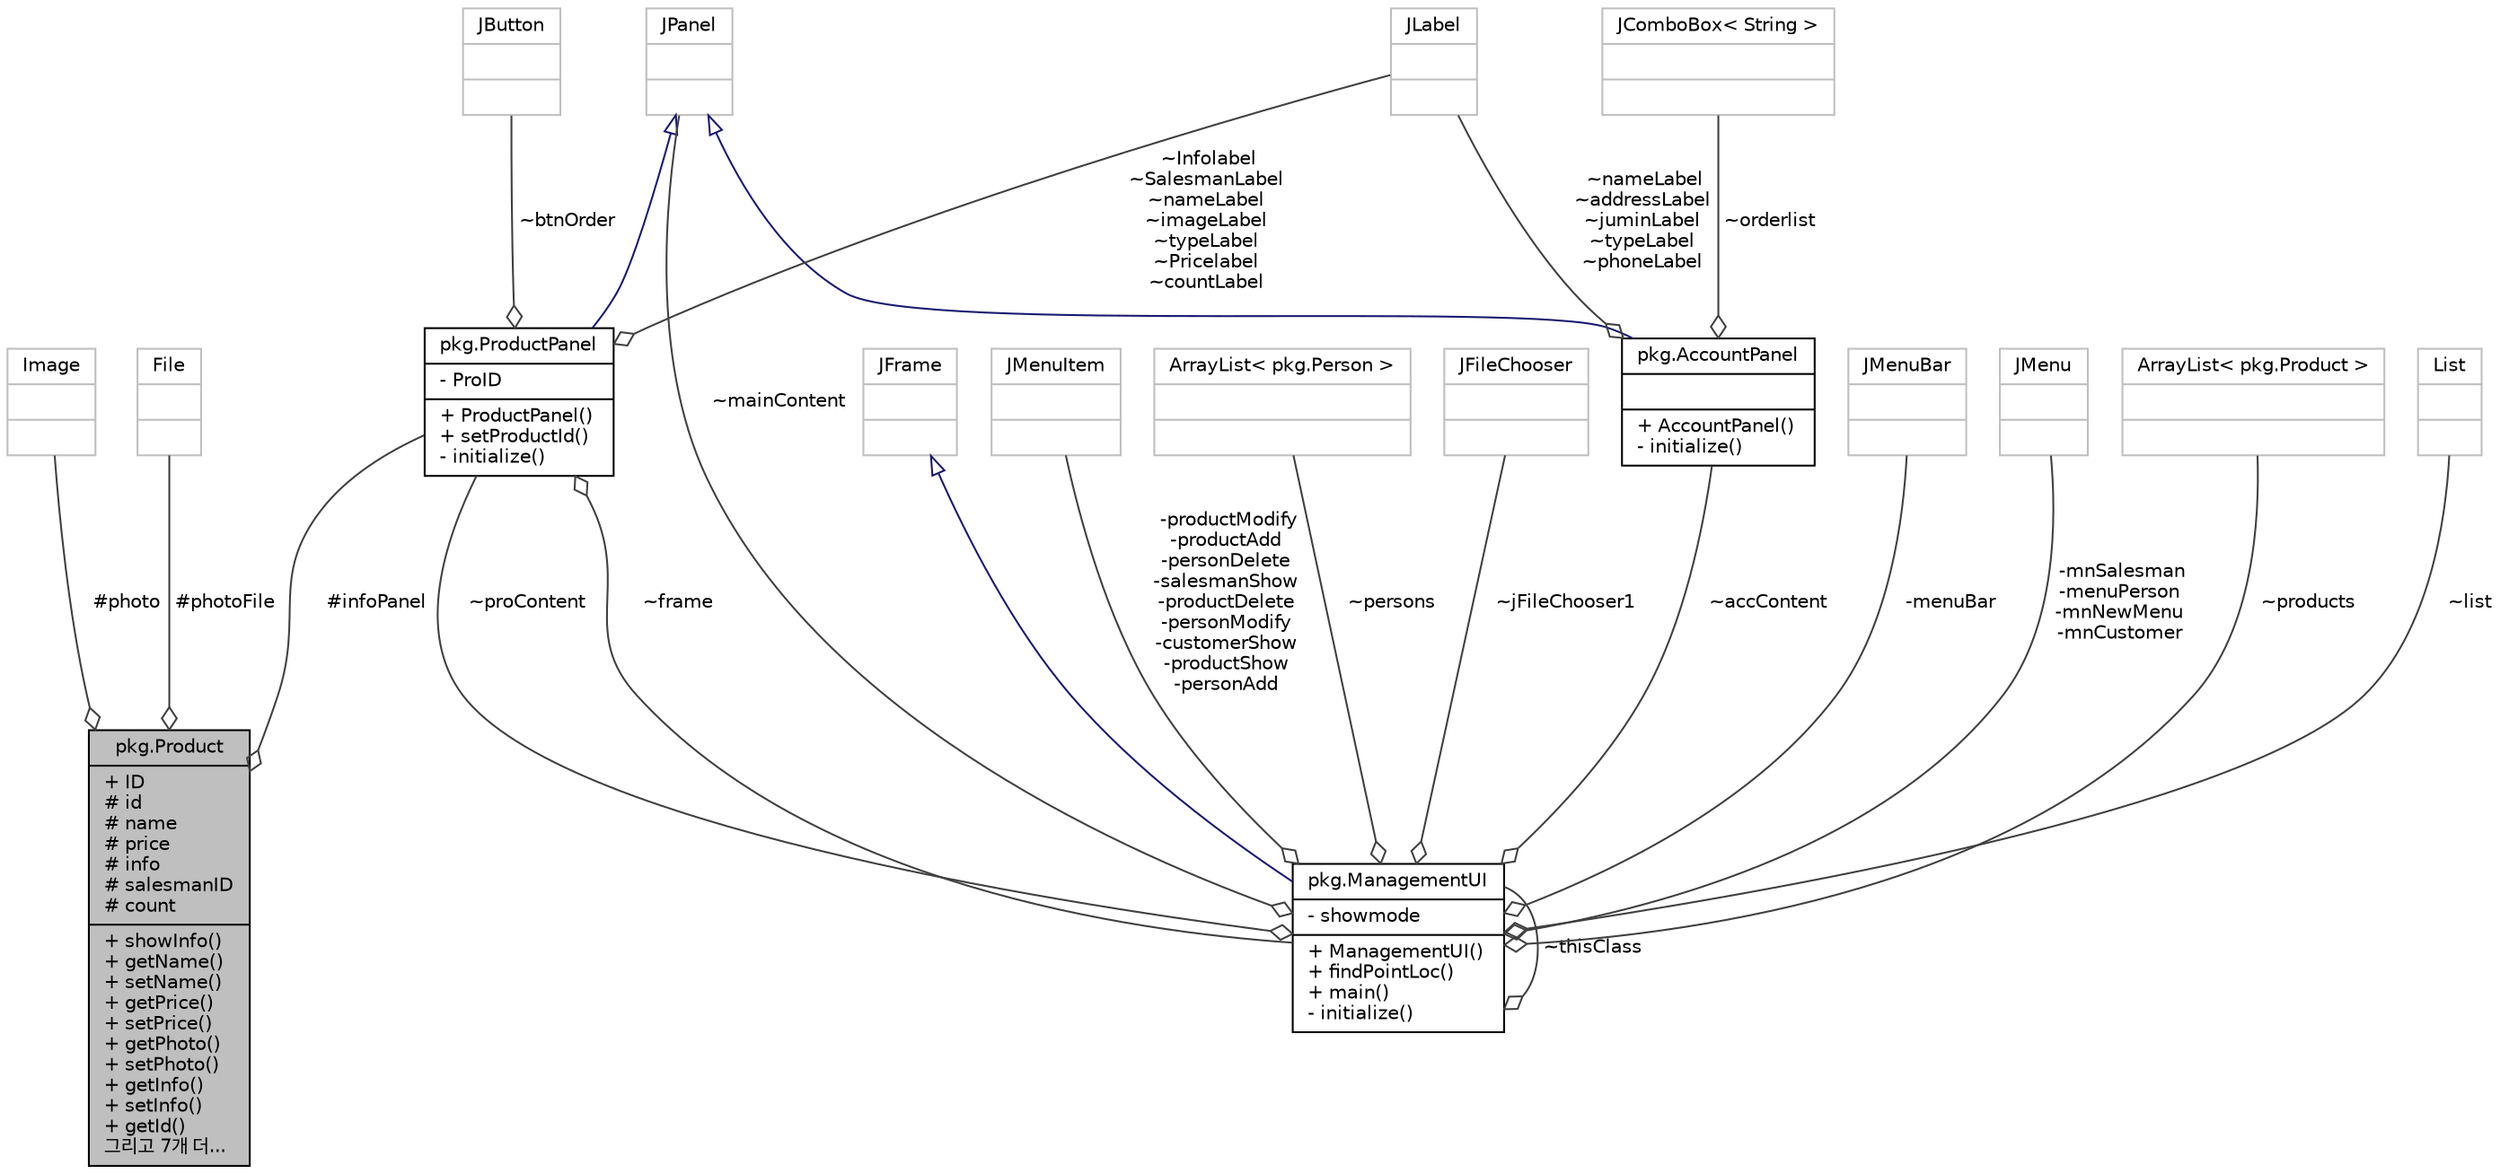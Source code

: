 digraph "pkg.Product"
{
  edge [fontname="Helvetica",fontsize="10",labelfontname="Helvetica",labelfontsize="10"];
  node [fontname="Helvetica",fontsize="10",shape=record];
  Node1 [label="{pkg.Product\n|+ ID\l# id\l# name\l# price\l# info\l# salesmanID\l# count\l|+ showInfo()\l+ getName()\l+ setName()\l+ getPrice()\l+ setPrice()\l+ getPhoto()\l+ setPhoto()\l+ getInfo()\l+ setInfo()\l+ getId()\l그리고 7개 더...\l}",height=0.2,width=0.4,color="black", fillcolor="grey75", style="filled", fontcolor="black"];
  Node2 -> Node1 [color="grey25",fontsize="10",style="solid",label=" #infoPanel" ,arrowhead="odiamond",fontname="Helvetica"];
  Node2 [label="{pkg.ProductPanel\n|- ProID\l|+ ProductPanel()\l+ setProductId()\l- initialize()\l}",height=0.2,width=0.4,color="black", fillcolor="white", style="filled",URL="$classpkg_1_1_product_panel.html",tooltip="상품 정보를 띄울 때 사용되는 JPanel "];
  Node3 -> Node2 [dir="back",color="midnightblue",fontsize="10",style="solid",arrowtail="onormal",fontname="Helvetica"];
  Node3 [label="{JPanel\n||}",height=0.2,width=0.4,color="grey75", fillcolor="white", style="filled"];
  Node4 -> Node2 [color="grey25",fontsize="10",style="solid",label=" ~btnOrder" ,arrowhead="odiamond",fontname="Helvetica"];
  Node4 [label="{JButton\n||}",height=0.2,width=0.4,color="grey75", fillcolor="white", style="filled"];
  Node5 -> Node2 [color="grey25",fontsize="10",style="solid",label=" ~Infolabel\n~SalesmanLabel\n~nameLabel\n~imageLabel\n~typeLabel\n~Pricelabel\n~countLabel" ,arrowhead="odiamond",fontname="Helvetica"];
  Node5 [label="{JLabel\n||}",height=0.2,width=0.4,color="grey75", fillcolor="white", style="filled"];
  Node6 -> Node2 [color="grey25",fontsize="10",style="solid",label=" ~frame" ,arrowhead="odiamond",fontname="Helvetica"];
  Node6 [label="{pkg.ManagementUI\n|- showmode\l|+ ManagementUI()\l+ findPointLoc()\l+ main()\l- initialize()\l}",height=0.2,width=0.4,color="black", fillcolor="white", style="filled",URL="$classpkg_1_1_management_u_i.html",tooltip="상품 관리 프로그램 UI 클래스 "];
  Node7 -> Node6 [dir="back",color="midnightblue",fontsize="10",style="solid",arrowtail="onormal",fontname="Helvetica"];
  Node7 [label="{JFrame\n||}",height=0.2,width=0.4,color="grey75", fillcolor="white", style="filled"];
  Node8 -> Node6 [color="grey25",fontsize="10",style="solid",label=" -productModify\n-productAdd\n-personDelete\n-salesmanShow\n-productDelete\n-personModify\n-customerShow\n-productShow\n-personAdd" ,arrowhead="odiamond",fontname="Helvetica"];
  Node8 [label="{JMenuItem\n||}",height=0.2,width=0.4,color="grey75", fillcolor="white", style="filled"];
  Node9 -> Node6 [color="grey25",fontsize="10",style="solid",label=" ~persons" ,arrowhead="odiamond",fontname="Helvetica"];
  Node9 [label="{ArrayList\< pkg.Person \>\n||}",height=0.2,width=0.4,color="grey75", fillcolor="white", style="filled"];
  Node10 -> Node6 [color="grey25",fontsize="10",style="solid",label=" ~jFileChooser1" ,arrowhead="odiamond",fontname="Helvetica"];
  Node10 [label="{JFileChooser\n||}",height=0.2,width=0.4,color="grey75", fillcolor="white", style="filled"];
  Node11 -> Node6 [color="grey25",fontsize="10",style="solid",label=" ~accContent" ,arrowhead="odiamond",fontname="Helvetica"];
  Node11 [label="{pkg.AccountPanel\n||+ AccountPanel()\l- initialize()\l}",height=0.2,width=0.4,color="black", fillcolor="white", style="filled",URL="$classpkg_1_1_account_panel.html",tooltip="Customer 또는 Salesman 계정을 띄울 때 사용되는 JPanel. "];
  Node3 -> Node11 [dir="back",color="midnightblue",fontsize="10",style="solid",arrowtail="onormal",fontname="Helvetica"];
  Node12 -> Node11 [color="grey25",fontsize="10",style="solid",label=" ~orderlist" ,arrowhead="odiamond",fontname="Helvetica"];
  Node12 [label="{JComboBox\< String \>\n||}",height=0.2,width=0.4,color="grey75", fillcolor="white", style="filled"];
  Node5 -> Node11 [color="grey25",fontsize="10",style="solid",label=" ~nameLabel\n~addressLabel\n~juminLabel\n~typeLabel\n~phoneLabel" ,arrowhead="odiamond",fontname="Helvetica"];
  Node2 -> Node6 [color="grey25",fontsize="10",style="solid",label=" ~proContent" ,arrowhead="odiamond",fontname="Helvetica"];
  Node13 -> Node6 [color="grey25",fontsize="10",style="solid",label=" -menuBar" ,arrowhead="odiamond",fontname="Helvetica"];
  Node13 [label="{JMenuBar\n||}",height=0.2,width=0.4,color="grey75", fillcolor="white", style="filled"];
  Node14 -> Node6 [color="grey25",fontsize="10",style="solid",label=" -mnSalesman\n-menuPerson\n-mnNewMenu\n-mnCustomer" ,arrowhead="odiamond",fontname="Helvetica"];
  Node14 [label="{JMenu\n||}",height=0.2,width=0.4,color="grey75", fillcolor="white", style="filled"];
  Node15 -> Node6 [color="grey25",fontsize="10",style="solid",label=" ~products" ,arrowhead="odiamond",fontname="Helvetica"];
  Node15 [label="{ArrayList\< pkg.Product \>\n||}",height=0.2,width=0.4,color="grey75", fillcolor="white", style="filled"];
  Node3 -> Node6 [color="grey25",fontsize="10",style="solid",label=" ~mainContent" ,arrowhead="odiamond",fontname="Helvetica"];
  Node6 -> Node6 [color="grey25",fontsize="10",style="solid",label=" ~thisClass" ,arrowhead="odiamond",fontname="Helvetica"];
  Node16 -> Node6 [color="grey25",fontsize="10",style="solid",label=" ~list" ,arrowhead="odiamond",fontname="Helvetica"];
  Node16 [label="{List\n||}",height=0.2,width=0.4,color="grey75", fillcolor="white", style="filled"];
  Node17 -> Node1 [color="grey25",fontsize="10",style="solid",label=" #photo" ,arrowhead="odiamond",fontname="Helvetica"];
  Node17 [label="{Image\n||}",height=0.2,width=0.4,color="grey75", fillcolor="white", style="filled"];
  Node18 -> Node1 [color="grey25",fontsize="10",style="solid",label=" #photoFile" ,arrowhead="odiamond",fontname="Helvetica"];
  Node18 [label="{File\n||}",height=0.2,width=0.4,color="grey75", fillcolor="white", style="filled"];
}
